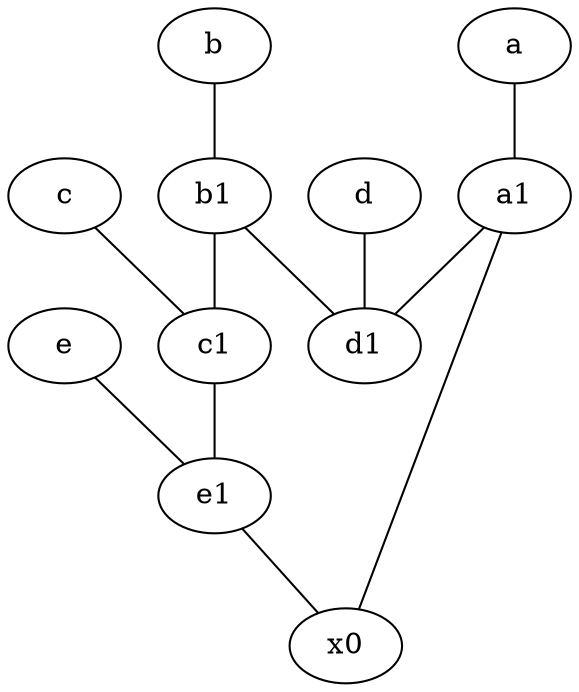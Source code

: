 graph {
	node [labelfontsize=50]
	x0 [labelfontsize=50]
	b [labelfontsize=50 pos="10,4!"]
	a [labelfontsize=50 pos="8,2!"]
	d1 [labelfontsize=50 pos="3,5!"]
	d [labelfontsize=50 pos="2,5!"]
	e [labelfontsize=50 pos="7,9!"]
	c1 [labelfontsize=50 pos="4.5,3!"]
	e1 [labelfontsize=50 pos="7,7!"]
	c [labelfontsize=50 pos="4.5,2!"]
	a1 [labelfontsize=50 pos="8,3!"]
	b1 [labelfontsize=50 pos="9,4!"]
	b1 -- c1
	a1 -- d1
	c -- c1
	d -- d1
	a1 -- x0
	a -- a1
	e1 -- x0
	c1 -- e1
	e -- e1
	b1 -- d1
	b -- b1
}
